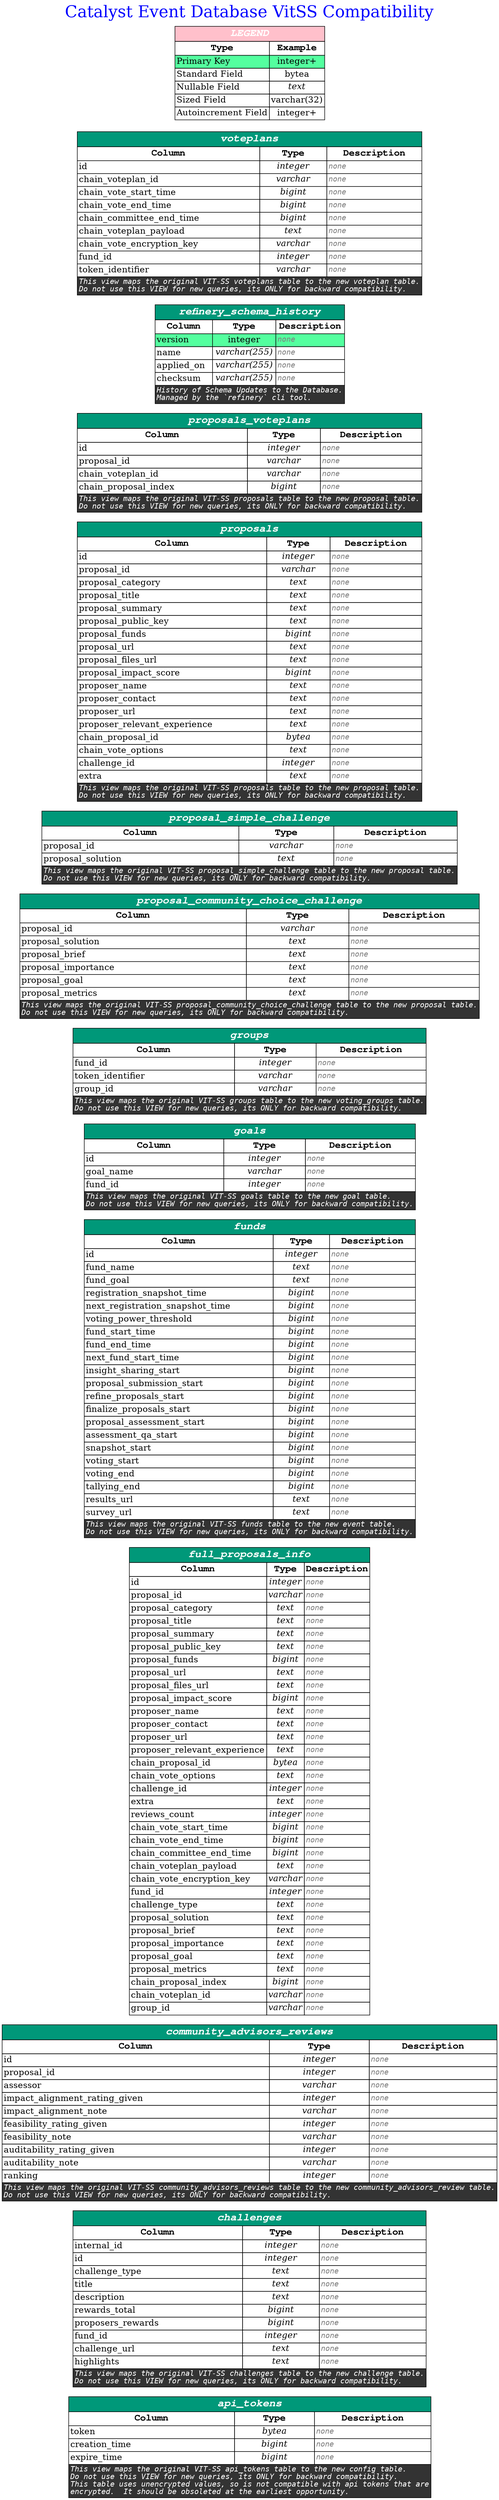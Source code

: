 digraph erd {

    
    label = "Catalyst Event Database VitSS Compatibility"
    labelloc = t
    fontsize = 30
    fontcolor = blue
    

    graph [
        rankdir = "LR"
    ];

    node [
        fontsize = "16"
        shape = "plaintext"
    ];

    edge [
    ];

    
        

    "api_tokens" [shape=plain label=<
        <table border='0' cellborder='1' cellspacing='0' >
            <tr>
                <td colspan='3' bgcolor='#009879' port='__title'><font color='white' face='Courier bold italic' point-size='20'><b>api_tokens</b></font></td>
            </tr>
            <tr>
                <td><font color='black' face='Courier bold' point-size='18' ><b>Column</b></font></td>
                <td><font color='black' face='Courier bold' point-size='18' ><b>Type</b></font></td>
                <td><font color='black' face='Courier bold' point-size='18' ><b>Description</b></font></td>
            </tr>

            
            <tr>
                <td port="token"  align='text'><font>token</font><br align='left'/></td>
                <td   ><font><i>bytea</i></font></td>
                <td port="token_out"  align='text'><font color='grey50' face='Monospace' point-size='14' ><i>none</i><br align="left"/></font></td>
            </tr>
            
            <tr>
                <td port="creation_time"  align='text'><font>creation_time</font><br align='left'/></td>
                <td   ><font><i>bigint</i></font></td>
                <td port="creation_time_out"  align='text'><font color='grey50' face='Monospace' point-size='14' ><i>none</i><br align="left"/></font></td>
            </tr>
            
            <tr>
                <td port="expire_time"  align='text'><font>expire_time</font><br align='left'/></td>
                <td   ><font><i>bigint</i></font></td>
                <td port="expire_time_out"  align='text'><font color='grey50' face='Monospace' point-size='14' ><i>none</i><br align="left"/></font></td>
            </tr>
            

            
            <tr>
                <td colspan='3' bgcolor="grey20" align='text'><font color='white' face='Monospace' point-size='14'><i>This view maps the original VIT-SS api_tokens table to the new config table.<br align='left'/>Do not use this VIEW for new queries, its ONLY for backward compatibility.<br align='left'/>This table uses unencrypted values, so is not compatible with api tokens that are<br align='left'/>encrypted.  It should be obsoleted at the earliest opportunity.</i><br align="left"/></font></td>
            </tr>
            

        </table>
    >];

        
    
        

    "challenges" [shape=plain label=<
        <table border='0' cellborder='1' cellspacing='0' >
            <tr>
                <td colspan='3' bgcolor='#009879' port='__title'><font color='white' face='Courier bold italic' point-size='20'><b>challenges</b></font></td>
            </tr>
            <tr>
                <td><font color='black' face='Courier bold' point-size='18' ><b>Column</b></font></td>
                <td><font color='black' face='Courier bold' point-size='18' ><b>Type</b></font></td>
                <td><font color='black' face='Courier bold' point-size='18' ><b>Description</b></font></td>
            </tr>

            
            <tr>
                <td port="internal_id"  align='text'><font>internal_id</font><br align='left'/></td>
                <td   ><font><i>integer</i></font></td>
                <td port="internal_id_out"  align='text'><font color='grey50' face='Monospace' point-size='14' ><i>none</i><br align="left"/></font></td>
            </tr>
            
            <tr>
                <td port="id"  align='text'><font>id</font><br align='left'/></td>
                <td   ><font><i>integer</i></font></td>
                <td port="id_out"  align='text'><font color='grey50' face='Monospace' point-size='14' ><i>none</i><br align="left"/></font></td>
            </tr>
            
            <tr>
                <td port="challenge_type"  align='text'><font>challenge_type</font><br align='left'/></td>
                <td   ><font><i>text</i></font></td>
                <td port="challenge_type_out"  align='text'><font color='grey50' face='Monospace' point-size='14' ><i>none</i><br align="left"/></font></td>
            </tr>
            
            <tr>
                <td port="title"  align='text'><font>title</font><br align='left'/></td>
                <td   ><font><i>text</i></font></td>
                <td port="title_out"  align='text'><font color='grey50' face='Monospace' point-size='14' ><i>none</i><br align="left"/></font></td>
            </tr>
            
            <tr>
                <td port="description"  align='text'><font>description</font><br align='left'/></td>
                <td   ><font><i>text</i></font></td>
                <td port="description_out"  align='text'><font color='grey50' face='Monospace' point-size='14' ><i>none</i><br align="left"/></font></td>
            </tr>
            
            <tr>
                <td port="rewards_total"  align='text'><font>rewards_total</font><br align='left'/></td>
                <td   ><font><i>bigint</i></font></td>
                <td port="rewards_total_out"  align='text'><font color='grey50' face='Monospace' point-size='14' ><i>none</i><br align="left"/></font></td>
            </tr>
            
            <tr>
                <td port="proposers_rewards"  align='text'><font>proposers_rewards</font><br align='left'/></td>
                <td   ><font><i>bigint</i></font></td>
                <td port="proposers_rewards_out"  align='text'><font color='grey50' face='Monospace' point-size='14' ><i>none</i><br align="left"/></font></td>
            </tr>
            
            <tr>
                <td port="fund_id"  align='text'><font>fund_id</font><br align='left'/></td>
                <td   ><font><i>integer</i></font></td>
                <td port="fund_id_out"  align='text'><font color='grey50' face='Monospace' point-size='14' ><i>none</i><br align="left"/></font></td>
            </tr>
            
            <tr>
                <td port="challenge_url"  align='text'><font>challenge_url</font><br align='left'/></td>
                <td   ><font><i>text</i></font></td>
                <td port="challenge_url_out"  align='text'><font color='grey50' face='Monospace' point-size='14' ><i>none</i><br align="left"/></font></td>
            </tr>
            
            <tr>
                <td port="highlights"  align='text'><font>highlights</font><br align='left'/></td>
                <td   ><font><i>text</i></font></td>
                <td port="highlights_out"  align='text'><font color='grey50' face='Monospace' point-size='14' ><i>none</i><br align="left"/></font></td>
            </tr>
            

            
            <tr>
                <td colspan='3' bgcolor="grey20" align='text'><font color='white' face='Monospace' point-size='14'><i>This view maps the original VIT-SS challenges table to the new challenge table.<br align='left'/>Do not use this VIEW for new queries, its ONLY for backward compatibility.</i><br align="left"/></font></td>
            </tr>
            

        </table>
    >];

        
    
        

    "community_advisors_reviews" [shape=plain label=<
        <table border='0' cellborder='1' cellspacing='0' >
            <tr>
                <td colspan='3' bgcolor='#009879' port='__title'><font color='white' face='Courier bold italic' point-size='20'><b>community_advisors_reviews</b></font></td>
            </tr>
            <tr>
                <td><font color='black' face='Courier bold' point-size='18' ><b>Column</b></font></td>
                <td><font color='black' face='Courier bold' point-size='18' ><b>Type</b></font></td>
                <td><font color='black' face='Courier bold' point-size='18' ><b>Description</b></font></td>
            </tr>

            
            <tr>
                <td port="id"  align='text'><font>id</font><br align='left'/></td>
                <td   ><font><i>integer</i></font></td>
                <td port="id_out"  align='text'><font color='grey50' face='Monospace' point-size='14' ><i>none</i><br align="left"/></font></td>
            </tr>
            
            <tr>
                <td port="proposal_id"  align='text'><font>proposal_id</font><br align='left'/></td>
                <td   ><font><i>integer</i></font></td>
                <td port="proposal_id_out"  align='text'><font color='grey50' face='Monospace' point-size='14' ><i>none</i><br align="left"/></font></td>
            </tr>
            
            <tr>
                <td port="assessor"  align='text'><font>assessor</font><br align='left'/></td>
                <td   ><font><i>varchar</i></font></td>
                <td port="assessor_out"  align='text'><font color='grey50' face='Monospace' point-size='14' ><i>none</i><br align="left"/></font></td>
            </tr>
            
            <tr>
                <td port="impact_alignment_rating_given"  align='text'><font>impact_alignment_rating_given</font><br align='left'/></td>
                <td   ><font><i>integer</i></font></td>
                <td port="impact_alignment_rating_given_out"  align='text'><font color='grey50' face='Monospace' point-size='14' ><i>none</i><br align="left"/></font></td>
            </tr>
            
            <tr>
                <td port="impact_alignment_note"  align='text'><font>impact_alignment_note</font><br align='left'/></td>
                <td   ><font><i>varchar</i></font></td>
                <td port="impact_alignment_note_out"  align='text'><font color='grey50' face='Monospace' point-size='14' ><i>none</i><br align="left"/></font></td>
            </tr>
            
            <tr>
                <td port="feasibility_rating_given"  align='text'><font>feasibility_rating_given</font><br align='left'/></td>
                <td   ><font><i>integer</i></font></td>
                <td port="feasibility_rating_given_out"  align='text'><font color='grey50' face='Monospace' point-size='14' ><i>none</i><br align="left"/></font></td>
            </tr>
            
            <tr>
                <td port="feasibility_note"  align='text'><font>feasibility_note</font><br align='left'/></td>
                <td   ><font><i>varchar</i></font></td>
                <td port="feasibility_note_out"  align='text'><font color='grey50' face='Monospace' point-size='14' ><i>none</i><br align="left"/></font></td>
            </tr>
            
            <tr>
                <td port="auditability_rating_given"  align='text'><font>auditability_rating_given</font><br align='left'/></td>
                <td   ><font><i>integer</i></font></td>
                <td port="auditability_rating_given_out"  align='text'><font color='grey50' face='Monospace' point-size='14' ><i>none</i><br align="left"/></font></td>
            </tr>
            
            <tr>
                <td port="auditability_note"  align='text'><font>auditability_note</font><br align='left'/></td>
                <td   ><font><i>varchar</i></font></td>
                <td port="auditability_note_out"  align='text'><font color='grey50' face='Monospace' point-size='14' ><i>none</i><br align="left"/></font></td>
            </tr>
            
            <tr>
                <td port="ranking"  align='text'><font>ranking</font><br align='left'/></td>
                <td   ><font><i>integer</i></font></td>
                <td port="ranking_out"  align='text'><font color='grey50' face='Monospace' point-size='14' ><i>none</i><br align="left"/></font></td>
            </tr>
            

            
            <tr>
                <td colspan='3' bgcolor="grey20" align='text'><font color='white' face='Monospace' point-size='14'><i>This view maps the original VIT-SS community_advisors_reviews table to the new community_advisors_review table.<br align='left'/>Do not use this VIEW for new queries, its ONLY for backward compatibility.</i><br align="left"/></font></td>
            </tr>
            

        </table>
    >];

        
    
        

    "full_proposals_info" [shape=plain label=<
        <table border='0' cellborder='1' cellspacing='0' >
            <tr>
                <td colspan='3' bgcolor='#009879' port='__title'><font color='white' face='Courier bold italic' point-size='20'><b>full_proposals_info</b></font></td>
            </tr>
            <tr>
                <td><font color='black' face='Courier bold' point-size='18' ><b>Column</b></font></td>
                <td><font color='black' face='Courier bold' point-size='18' ><b>Type</b></font></td>
                <td><font color='black' face='Courier bold' point-size='18' ><b>Description</b></font></td>
            </tr>

            
            <tr>
                <td port="id"  align='text'><font>id</font><br align='left'/></td>
                <td   ><font><i>integer</i></font></td>
                <td port="id_out"  align='text'><font color='grey50' face='Monospace' point-size='14' ><i>none</i><br align="left"/></font></td>
            </tr>
            
            <tr>
                <td port="proposal_id"  align='text'><font>proposal_id</font><br align='left'/></td>
                <td   ><font><i>varchar</i></font></td>
                <td port="proposal_id_out"  align='text'><font color='grey50' face='Monospace' point-size='14' ><i>none</i><br align="left"/></font></td>
            </tr>
            
            <tr>
                <td port="proposal_category"  align='text'><font>proposal_category</font><br align='left'/></td>
                <td   ><font><i>text</i></font></td>
                <td port="proposal_category_out"  align='text'><font color='grey50' face='Monospace' point-size='14' ><i>none</i><br align="left"/></font></td>
            </tr>
            
            <tr>
                <td port="proposal_title"  align='text'><font>proposal_title</font><br align='left'/></td>
                <td   ><font><i>text</i></font></td>
                <td port="proposal_title_out"  align='text'><font color='grey50' face='Monospace' point-size='14' ><i>none</i><br align="left"/></font></td>
            </tr>
            
            <tr>
                <td port="proposal_summary"  align='text'><font>proposal_summary</font><br align='left'/></td>
                <td   ><font><i>text</i></font></td>
                <td port="proposal_summary_out"  align='text'><font color='grey50' face='Monospace' point-size='14' ><i>none</i><br align="left"/></font></td>
            </tr>
            
            <tr>
                <td port="proposal_public_key"  align='text'><font>proposal_public_key</font><br align='left'/></td>
                <td   ><font><i>text</i></font></td>
                <td port="proposal_public_key_out"  align='text'><font color='grey50' face='Monospace' point-size='14' ><i>none</i><br align="left"/></font></td>
            </tr>
            
            <tr>
                <td port="proposal_funds"  align='text'><font>proposal_funds</font><br align='left'/></td>
                <td   ><font><i>bigint</i></font></td>
                <td port="proposal_funds_out"  align='text'><font color='grey50' face='Monospace' point-size='14' ><i>none</i><br align="left"/></font></td>
            </tr>
            
            <tr>
                <td port="proposal_url"  align='text'><font>proposal_url</font><br align='left'/></td>
                <td   ><font><i>text</i></font></td>
                <td port="proposal_url_out"  align='text'><font color='grey50' face='Monospace' point-size='14' ><i>none</i><br align="left"/></font></td>
            </tr>
            
            <tr>
                <td port="proposal_files_url"  align='text'><font>proposal_files_url</font><br align='left'/></td>
                <td   ><font><i>text</i></font></td>
                <td port="proposal_files_url_out"  align='text'><font color='grey50' face='Monospace' point-size='14' ><i>none</i><br align="left"/></font></td>
            </tr>
            
            <tr>
                <td port="proposal_impact_score"  align='text'><font>proposal_impact_score</font><br align='left'/></td>
                <td   ><font><i>bigint</i></font></td>
                <td port="proposal_impact_score_out"  align='text'><font color='grey50' face='Monospace' point-size='14' ><i>none</i><br align="left"/></font></td>
            </tr>
            
            <tr>
                <td port="proposer_name"  align='text'><font>proposer_name</font><br align='left'/></td>
                <td   ><font><i>text</i></font></td>
                <td port="proposer_name_out"  align='text'><font color='grey50' face='Monospace' point-size='14' ><i>none</i><br align="left"/></font></td>
            </tr>
            
            <tr>
                <td port="proposer_contact"  align='text'><font>proposer_contact</font><br align='left'/></td>
                <td   ><font><i>text</i></font></td>
                <td port="proposer_contact_out"  align='text'><font color='grey50' face='Monospace' point-size='14' ><i>none</i><br align="left"/></font></td>
            </tr>
            
            <tr>
                <td port="proposer_url"  align='text'><font>proposer_url</font><br align='left'/></td>
                <td   ><font><i>text</i></font></td>
                <td port="proposer_url_out"  align='text'><font color='grey50' face='Monospace' point-size='14' ><i>none</i><br align="left"/></font></td>
            </tr>
            
            <tr>
                <td port="proposer_relevant_experience"  align='text'><font>proposer_relevant_experience</font><br align='left'/></td>
                <td   ><font><i>text</i></font></td>
                <td port="proposer_relevant_experience_out"  align='text'><font color='grey50' face='Monospace' point-size='14' ><i>none</i><br align="left"/></font></td>
            </tr>
            
            <tr>
                <td port="chain_proposal_id"  align='text'><font>chain_proposal_id</font><br align='left'/></td>
                <td   ><font><i>bytea</i></font></td>
                <td port="chain_proposal_id_out"  align='text'><font color='grey50' face='Monospace' point-size='14' ><i>none</i><br align="left"/></font></td>
            </tr>
            
            <tr>
                <td port="chain_vote_options"  align='text'><font>chain_vote_options</font><br align='left'/></td>
                <td   ><font><i>text</i></font></td>
                <td port="chain_vote_options_out"  align='text'><font color='grey50' face='Monospace' point-size='14' ><i>none</i><br align="left"/></font></td>
            </tr>
            
            <tr>
                <td port="challenge_id"  align='text'><font>challenge_id</font><br align='left'/></td>
                <td   ><font><i>integer</i></font></td>
                <td port="challenge_id_out"  align='text'><font color='grey50' face='Monospace' point-size='14' ><i>none</i><br align="left"/></font></td>
            </tr>
            
            <tr>
                <td port="extra"  align='text'><font>extra</font><br align='left'/></td>
                <td   ><font><i>text</i></font></td>
                <td port="extra_out"  align='text'><font color='grey50' face='Monospace' point-size='14' ><i>none</i><br align="left"/></font></td>
            </tr>
            
            <tr>
                <td port="reviews_count"  align='text'><font>reviews_count</font><br align='left'/></td>
                <td   ><font><i>integer</i></font></td>
                <td port="reviews_count_out"  align='text'><font color='grey50' face='Monospace' point-size='14' ><i>none</i><br align="left"/></font></td>
            </tr>
            
            <tr>
                <td port="chain_vote_start_time"  align='text'><font>chain_vote_start_time</font><br align='left'/></td>
                <td   ><font><i>bigint</i></font></td>
                <td port="chain_vote_start_time_out"  align='text'><font color='grey50' face='Monospace' point-size='14' ><i>none</i><br align="left"/></font></td>
            </tr>
            
            <tr>
                <td port="chain_vote_end_time"  align='text'><font>chain_vote_end_time</font><br align='left'/></td>
                <td   ><font><i>bigint</i></font></td>
                <td port="chain_vote_end_time_out"  align='text'><font color='grey50' face='Monospace' point-size='14' ><i>none</i><br align="left"/></font></td>
            </tr>
            
            <tr>
                <td port="chain_committee_end_time"  align='text'><font>chain_committee_end_time</font><br align='left'/></td>
                <td   ><font><i>bigint</i></font></td>
                <td port="chain_committee_end_time_out"  align='text'><font color='grey50' face='Monospace' point-size='14' ><i>none</i><br align="left"/></font></td>
            </tr>
            
            <tr>
                <td port="chain_voteplan_payload"  align='text'><font>chain_voteplan_payload</font><br align='left'/></td>
                <td   ><font><i>text</i></font></td>
                <td port="chain_voteplan_payload_out"  align='text'><font color='grey50' face='Monospace' point-size='14' ><i>none</i><br align="left"/></font></td>
            </tr>
            
            <tr>
                <td port="chain_vote_encryption_key"  align='text'><font>chain_vote_encryption_key</font><br align='left'/></td>
                <td   ><font><i>varchar</i></font></td>
                <td port="chain_vote_encryption_key_out"  align='text'><font color='grey50' face='Monospace' point-size='14' ><i>none</i><br align="left"/></font></td>
            </tr>
            
            <tr>
                <td port="fund_id"  align='text'><font>fund_id</font><br align='left'/></td>
                <td   ><font><i>integer</i></font></td>
                <td port="fund_id_out"  align='text'><font color='grey50' face='Monospace' point-size='14' ><i>none</i><br align="left"/></font></td>
            </tr>
            
            <tr>
                <td port="challenge_type"  align='text'><font>challenge_type</font><br align='left'/></td>
                <td   ><font><i>text</i></font></td>
                <td port="challenge_type_out"  align='text'><font color='grey50' face='Monospace' point-size='14' ><i>none</i><br align="left"/></font></td>
            </tr>
            
            <tr>
                <td port="proposal_solution"  align='text'><font>proposal_solution</font><br align='left'/></td>
                <td   ><font><i>text</i></font></td>
                <td port="proposal_solution_out"  align='text'><font color='grey50' face='Monospace' point-size='14' ><i>none</i><br align="left"/></font></td>
            </tr>
            
            <tr>
                <td port="proposal_brief"  align='text'><font>proposal_brief</font><br align='left'/></td>
                <td   ><font><i>text</i></font></td>
                <td port="proposal_brief_out"  align='text'><font color='grey50' face='Monospace' point-size='14' ><i>none</i><br align="left"/></font></td>
            </tr>
            
            <tr>
                <td port="proposal_importance"  align='text'><font>proposal_importance</font><br align='left'/></td>
                <td   ><font><i>text</i></font></td>
                <td port="proposal_importance_out"  align='text'><font color='grey50' face='Monospace' point-size='14' ><i>none</i><br align="left"/></font></td>
            </tr>
            
            <tr>
                <td port="proposal_goal"  align='text'><font>proposal_goal</font><br align='left'/></td>
                <td   ><font><i>text</i></font></td>
                <td port="proposal_goal_out"  align='text'><font color='grey50' face='Monospace' point-size='14' ><i>none</i><br align="left"/></font></td>
            </tr>
            
            <tr>
                <td port="proposal_metrics"  align='text'><font>proposal_metrics</font><br align='left'/></td>
                <td   ><font><i>text</i></font></td>
                <td port="proposal_metrics_out"  align='text'><font color='grey50' face='Monospace' point-size='14' ><i>none</i><br align="left"/></font></td>
            </tr>
            
            <tr>
                <td port="chain_proposal_index"  align='text'><font>chain_proposal_index</font><br align='left'/></td>
                <td   ><font><i>bigint</i></font></td>
                <td port="chain_proposal_index_out"  align='text'><font color='grey50' face='Monospace' point-size='14' ><i>none</i><br align="left"/></font></td>
            </tr>
            
            <tr>
                <td port="chain_voteplan_id"  align='text'><font>chain_voteplan_id</font><br align='left'/></td>
                <td   ><font><i>varchar</i></font></td>
                <td port="chain_voteplan_id_out"  align='text'><font color='grey50' face='Monospace' point-size='14' ><i>none</i><br align="left"/></font></td>
            </tr>
            
            <tr>
                <td port="group_id"  align='text'><font>group_id</font><br align='left'/></td>
                <td   ><font><i>varchar</i></font></td>
                <td port="group_id_out"  align='text'><font color='grey50' face='Monospace' point-size='14' ><i>none</i><br align="left"/></font></td>
            </tr>
            

            

        </table>
    >];

        
    
        

    "funds" [shape=plain label=<
        <table border='0' cellborder='1' cellspacing='0' >
            <tr>
                <td colspan='3' bgcolor='#009879' port='__title'><font color='white' face='Courier bold italic' point-size='20'><b>funds</b></font></td>
            </tr>
            <tr>
                <td><font color='black' face='Courier bold' point-size='18' ><b>Column</b></font></td>
                <td><font color='black' face='Courier bold' point-size='18' ><b>Type</b></font></td>
                <td><font color='black' face='Courier bold' point-size='18' ><b>Description</b></font></td>
            </tr>

            
            <tr>
                <td port="id"  align='text'><font>id</font><br align='left'/></td>
                <td   ><font><i>integer</i></font></td>
                <td port="id_out"  align='text'><font color='grey50' face='Monospace' point-size='14' ><i>none</i><br align="left"/></font></td>
            </tr>
            
            <tr>
                <td port="fund_name"  align='text'><font>fund_name</font><br align='left'/></td>
                <td   ><font><i>text</i></font></td>
                <td port="fund_name_out"  align='text'><font color='grey50' face='Monospace' point-size='14' ><i>none</i><br align="left"/></font></td>
            </tr>
            
            <tr>
                <td port="fund_goal"  align='text'><font>fund_goal</font><br align='left'/></td>
                <td   ><font><i>text</i></font></td>
                <td port="fund_goal_out"  align='text'><font color='grey50' face='Monospace' point-size='14' ><i>none</i><br align="left"/></font></td>
            </tr>
            
            <tr>
                <td port="registration_snapshot_time"  align='text'><font>registration_snapshot_time</font><br align='left'/></td>
                <td   ><font><i>bigint</i></font></td>
                <td port="registration_snapshot_time_out"  align='text'><font color='grey50' face='Monospace' point-size='14' ><i>none</i><br align="left"/></font></td>
            </tr>
            
            <tr>
                <td port="next_registration_snapshot_time"  align='text'><font>next_registration_snapshot_time</font><br align='left'/></td>
                <td   ><font><i>bigint</i></font></td>
                <td port="next_registration_snapshot_time_out"  align='text'><font color='grey50' face='Monospace' point-size='14' ><i>none</i><br align="left"/></font></td>
            </tr>
            
            <tr>
                <td port="voting_power_threshold"  align='text'><font>voting_power_threshold</font><br align='left'/></td>
                <td   ><font><i>bigint</i></font></td>
                <td port="voting_power_threshold_out"  align='text'><font color='grey50' face='Monospace' point-size='14' ><i>none</i><br align="left"/></font></td>
            </tr>
            
            <tr>
                <td port="fund_start_time"  align='text'><font>fund_start_time</font><br align='left'/></td>
                <td   ><font><i>bigint</i></font></td>
                <td port="fund_start_time_out"  align='text'><font color='grey50' face='Monospace' point-size='14' ><i>none</i><br align="left"/></font></td>
            </tr>
            
            <tr>
                <td port="fund_end_time"  align='text'><font>fund_end_time</font><br align='left'/></td>
                <td   ><font><i>bigint</i></font></td>
                <td port="fund_end_time_out"  align='text'><font color='grey50' face='Monospace' point-size='14' ><i>none</i><br align="left"/></font></td>
            </tr>
            
            <tr>
                <td port="next_fund_start_time"  align='text'><font>next_fund_start_time</font><br align='left'/></td>
                <td   ><font><i>bigint</i></font></td>
                <td port="next_fund_start_time_out"  align='text'><font color='grey50' face='Monospace' point-size='14' ><i>none</i><br align="left"/></font></td>
            </tr>
            
            <tr>
                <td port="insight_sharing_start"  align='text'><font>insight_sharing_start</font><br align='left'/></td>
                <td   ><font><i>bigint</i></font></td>
                <td port="insight_sharing_start_out"  align='text'><font color='grey50' face='Monospace' point-size='14' ><i>none</i><br align="left"/></font></td>
            </tr>
            
            <tr>
                <td port="proposal_submission_start"  align='text'><font>proposal_submission_start</font><br align='left'/></td>
                <td   ><font><i>bigint</i></font></td>
                <td port="proposal_submission_start_out"  align='text'><font color='grey50' face='Monospace' point-size='14' ><i>none</i><br align="left"/></font></td>
            </tr>
            
            <tr>
                <td port="refine_proposals_start"  align='text'><font>refine_proposals_start</font><br align='left'/></td>
                <td   ><font><i>bigint</i></font></td>
                <td port="refine_proposals_start_out"  align='text'><font color='grey50' face='Monospace' point-size='14' ><i>none</i><br align="left"/></font></td>
            </tr>
            
            <tr>
                <td port="finalize_proposals_start"  align='text'><font>finalize_proposals_start</font><br align='left'/></td>
                <td   ><font><i>bigint</i></font></td>
                <td port="finalize_proposals_start_out"  align='text'><font color='grey50' face='Monospace' point-size='14' ><i>none</i><br align="left"/></font></td>
            </tr>
            
            <tr>
                <td port="proposal_assessment_start"  align='text'><font>proposal_assessment_start</font><br align='left'/></td>
                <td   ><font><i>bigint</i></font></td>
                <td port="proposal_assessment_start_out"  align='text'><font color='grey50' face='Monospace' point-size='14' ><i>none</i><br align="left"/></font></td>
            </tr>
            
            <tr>
                <td port="assessment_qa_start"  align='text'><font>assessment_qa_start</font><br align='left'/></td>
                <td   ><font><i>bigint</i></font></td>
                <td port="assessment_qa_start_out"  align='text'><font color='grey50' face='Monospace' point-size='14' ><i>none</i><br align="left"/></font></td>
            </tr>
            
            <tr>
                <td port="snapshot_start"  align='text'><font>snapshot_start</font><br align='left'/></td>
                <td   ><font><i>bigint</i></font></td>
                <td port="snapshot_start_out"  align='text'><font color='grey50' face='Monospace' point-size='14' ><i>none</i><br align="left"/></font></td>
            </tr>
            
            <tr>
                <td port="voting_start"  align='text'><font>voting_start</font><br align='left'/></td>
                <td   ><font><i>bigint</i></font></td>
                <td port="voting_start_out"  align='text'><font color='grey50' face='Monospace' point-size='14' ><i>none</i><br align="left"/></font></td>
            </tr>
            
            <tr>
                <td port="voting_end"  align='text'><font>voting_end</font><br align='left'/></td>
                <td   ><font><i>bigint</i></font></td>
                <td port="voting_end_out"  align='text'><font color='grey50' face='Monospace' point-size='14' ><i>none</i><br align="left"/></font></td>
            </tr>
            
            <tr>
                <td port="tallying_end"  align='text'><font>tallying_end</font><br align='left'/></td>
                <td   ><font><i>bigint</i></font></td>
                <td port="tallying_end_out"  align='text'><font color='grey50' face='Monospace' point-size='14' ><i>none</i><br align="left"/></font></td>
            </tr>
            
            <tr>
                <td port="results_url"  align='text'><font>results_url</font><br align='left'/></td>
                <td   ><font><i>text</i></font></td>
                <td port="results_url_out"  align='text'><font color='grey50' face='Monospace' point-size='14' ><i>none</i><br align="left"/></font></td>
            </tr>
            
            <tr>
                <td port="survey_url"  align='text'><font>survey_url</font><br align='left'/></td>
                <td   ><font><i>text</i></font></td>
                <td port="survey_url_out"  align='text'><font color='grey50' face='Monospace' point-size='14' ><i>none</i><br align="left"/></font></td>
            </tr>
            

            
            <tr>
                <td colspan='3' bgcolor="grey20" align='text'><font color='white' face='Monospace' point-size='14'><i>This view maps the original VIT-SS funds table to the new event table.<br align='left'/>Do not use this VIEW for new queries, its ONLY for backward compatibility.</i><br align="left"/></font></td>
            </tr>
            

        </table>
    >];

        
    
        

    "goals" [shape=plain label=<
        <table border='0' cellborder='1' cellspacing='0' >
            <tr>
                <td colspan='3' bgcolor='#009879' port='__title'><font color='white' face='Courier bold italic' point-size='20'><b>goals</b></font></td>
            </tr>
            <tr>
                <td><font color='black' face='Courier bold' point-size='18' ><b>Column</b></font></td>
                <td><font color='black' face='Courier bold' point-size='18' ><b>Type</b></font></td>
                <td><font color='black' face='Courier bold' point-size='18' ><b>Description</b></font></td>
            </tr>

            
            <tr>
                <td port="id"  align='text'><font>id</font><br align='left'/></td>
                <td   ><font><i>integer</i></font></td>
                <td port="id_out"  align='text'><font color='grey50' face='Monospace' point-size='14' ><i>none</i><br align="left"/></font></td>
            </tr>
            
            <tr>
                <td port="goal_name"  align='text'><font>goal_name</font><br align='left'/></td>
                <td   ><font><i>varchar</i></font></td>
                <td port="goal_name_out"  align='text'><font color='grey50' face='Monospace' point-size='14' ><i>none</i><br align="left"/></font></td>
            </tr>
            
            <tr>
                <td port="fund_id"  align='text'><font>fund_id</font><br align='left'/></td>
                <td   ><font><i>integer</i></font></td>
                <td port="fund_id_out"  align='text'><font color='grey50' face='Monospace' point-size='14' ><i>none</i><br align="left"/></font></td>
            </tr>
            

            
            <tr>
                <td colspan='3' bgcolor="grey20" align='text'><font color='white' face='Monospace' point-size='14'><i>This view maps the original VIT-SS goals table to the new goal table.<br align='left'/>Do not use this VIEW for new queries, its ONLY for backward compatibility.</i><br align="left"/></font></td>
            </tr>
            

        </table>
    >];

        
    
        

    "groups" [shape=plain label=<
        <table border='0' cellborder='1' cellspacing='0' >
            <tr>
                <td colspan='3' bgcolor='#009879' port='__title'><font color='white' face='Courier bold italic' point-size='20'><b>groups</b></font></td>
            </tr>
            <tr>
                <td><font color='black' face='Courier bold' point-size='18' ><b>Column</b></font></td>
                <td><font color='black' face='Courier bold' point-size='18' ><b>Type</b></font></td>
                <td><font color='black' face='Courier bold' point-size='18' ><b>Description</b></font></td>
            </tr>

            
            <tr>
                <td port="fund_id"  align='text'><font>fund_id</font><br align='left'/></td>
                <td   ><font><i>integer</i></font></td>
                <td port="fund_id_out"  align='text'><font color='grey50' face='Monospace' point-size='14' ><i>none</i><br align="left"/></font></td>
            </tr>
            
            <tr>
                <td port="token_identifier"  align='text'><font>token_identifier</font><br align='left'/></td>
                <td   ><font><i>varchar</i></font></td>
                <td port="token_identifier_out"  align='text'><font color='grey50' face='Monospace' point-size='14' ><i>none</i><br align="left"/></font></td>
            </tr>
            
            <tr>
                <td port="group_id"  align='text'><font>group_id</font><br align='left'/></td>
                <td   ><font><i>varchar</i></font></td>
                <td port="group_id_out"  align='text'><font color='grey50' face='Monospace' point-size='14' ><i>none</i><br align="left"/></font></td>
            </tr>
            

            
            <tr>
                <td colspan='3' bgcolor="grey20" align='text'><font color='white' face='Monospace' point-size='14'><i>This view maps the original VIT-SS groups table to the new voting_groups table.<br align='left'/>Do not use this VIEW for new queries, its ONLY for backward compatibility.</i><br align="left"/></font></td>
            </tr>
            

        </table>
    >];

        
    
        

    "proposal_community_choice_challenge" [shape=plain label=<
        <table border='0' cellborder='1' cellspacing='0' >
            <tr>
                <td colspan='3' bgcolor='#009879' port='__title'><font color='white' face='Courier bold italic' point-size='20'><b>proposal_community_choice_challenge</b></font></td>
            </tr>
            <tr>
                <td><font color='black' face='Courier bold' point-size='18' ><b>Column</b></font></td>
                <td><font color='black' face='Courier bold' point-size='18' ><b>Type</b></font></td>
                <td><font color='black' face='Courier bold' point-size='18' ><b>Description</b></font></td>
            </tr>

            
            <tr>
                <td port="proposal_id"  align='text'><font>proposal_id</font><br align='left'/></td>
                <td   ><font><i>varchar</i></font></td>
                <td port="proposal_id_out"  align='text'><font color='grey50' face='Monospace' point-size='14' ><i>none</i><br align="left"/></font></td>
            </tr>
            
            <tr>
                <td port="proposal_solution"  align='text'><font>proposal_solution</font><br align='left'/></td>
                <td   ><font><i>text</i></font></td>
                <td port="proposal_solution_out"  align='text'><font color='grey50' face='Monospace' point-size='14' ><i>none</i><br align="left"/></font></td>
            </tr>
            
            <tr>
                <td port="proposal_brief"  align='text'><font>proposal_brief</font><br align='left'/></td>
                <td   ><font><i>text</i></font></td>
                <td port="proposal_brief_out"  align='text'><font color='grey50' face='Monospace' point-size='14' ><i>none</i><br align="left"/></font></td>
            </tr>
            
            <tr>
                <td port="proposal_importance"  align='text'><font>proposal_importance</font><br align='left'/></td>
                <td   ><font><i>text</i></font></td>
                <td port="proposal_importance_out"  align='text'><font color='grey50' face='Monospace' point-size='14' ><i>none</i><br align="left"/></font></td>
            </tr>
            
            <tr>
                <td port="proposal_goal"  align='text'><font>proposal_goal</font><br align='left'/></td>
                <td   ><font><i>text</i></font></td>
                <td port="proposal_goal_out"  align='text'><font color='grey50' face='Monospace' point-size='14' ><i>none</i><br align="left"/></font></td>
            </tr>
            
            <tr>
                <td port="proposal_metrics"  align='text'><font>proposal_metrics</font><br align='left'/></td>
                <td   ><font><i>text</i></font></td>
                <td port="proposal_metrics_out"  align='text'><font color='grey50' face='Monospace' point-size='14' ><i>none</i><br align="left"/></font></td>
            </tr>
            

            
            <tr>
                <td colspan='3' bgcolor="grey20" align='text'><font color='white' face='Monospace' point-size='14'><i>This view maps the original VIT-SS proposal_community_choice_challenge table to the new proposal table.<br align='left'/>Do not use this VIEW for new queries, its ONLY for backward compatibility.</i><br align="left"/></font></td>
            </tr>
            

        </table>
    >];

        
    
        

    "proposal_simple_challenge" [shape=plain label=<
        <table border='0' cellborder='1' cellspacing='0' >
            <tr>
                <td colspan='3' bgcolor='#009879' port='__title'><font color='white' face='Courier bold italic' point-size='20'><b>proposal_simple_challenge</b></font></td>
            </tr>
            <tr>
                <td><font color='black' face='Courier bold' point-size='18' ><b>Column</b></font></td>
                <td><font color='black' face='Courier bold' point-size='18' ><b>Type</b></font></td>
                <td><font color='black' face='Courier bold' point-size='18' ><b>Description</b></font></td>
            </tr>

            
            <tr>
                <td port="proposal_id"  align='text'><font>proposal_id</font><br align='left'/></td>
                <td   ><font><i>varchar</i></font></td>
                <td port="proposal_id_out"  align='text'><font color='grey50' face='Monospace' point-size='14' ><i>none</i><br align="left"/></font></td>
            </tr>
            
            <tr>
                <td port="proposal_solution"  align='text'><font>proposal_solution</font><br align='left'/></td>
                <td   ><font><i>text</i></font></td>
                <td port="proposal_solution_out"  align='text'><font color='grey50' face='Monospace' point-size='14' ><i>none</i><br align="left"/></font></td>
            </tr>
            

            
            <tr>
                <td colspan='3' bgcolor="grey20" align='text'><font color='white' face='Monospace' point-size='14'><i>This view maps the original VIT-SS proposal_simple_challenge table to the new proposal table.<br align='left'/>Do not use this VIEW for new queries, its ONLY for backward compatibility.</i><br align="left"/></font></td>
            </tr>
            

        </table>
    >];

        
    
        

    "proposals" [shape=plain label=<
        <table border='0' cellborder='1' cellspacing='0' >
            <tr>
                <td colspan='3' bgcolor='#009879' port='__title'><font color='white' face='Courier bold italic' point-size='20'><b>proposals</b></font></td>
            </tr>
            <tr>
                <td><font color='black' face='Courier bold' point-size='18' ><b>Column</b></font></td>
                <td><font color='black' face='Courier bold' point-size='18' ><b>Type</b></font></td>
                <td><font color='black' face='Courier bold' point-size='18' ><b>Description</b></font></td>
            </tr>

            
            <tr>
                <td port="id"  align='text'><font>id</font><br align='left'/></td>
                <td   ><font><i>integer</i></font></td>
                <td port="id_out"  align='text'><font color='grey50' face='Monospace' point-size='14' ><i>none</i><br align="left"/></font></td>
            </tr>
            
            <tr>
                <td port="proposal_id"  align='text'><font>proposal_id</font><br align='left'/></td>
                <td   ><font><i>varchar</i></font></td>
                <td port="proposal_id_out"  align='text'><font color='grey50' face='Monospace' point-size='14' ><i>none</i><br align="left"/></font></td>
            </tr>
            
            <tr>
                <td port="proposal_category"  align='text'><font>proposal_category</font><br align='left'/></td>
                <td   ><font><i>text</i></font></td>
                <td port="proposal_category_out"  align='text'><font color='grey50' face='Monospace' point-size='14' ><i>none</i><br align="left"/></font></td>
            </tr>
            
            <tr>
                <td port="proposal_title"  align='text'><font>proposal_title</font><br align='left'/></td>
                <td   ><font><i>text</i></font></td>
                <td port="proposal_title_out"  align='text'><font color='grey50' face='Monospace' point-size='14' ><i>none</i><br align="left"/></font></td>
            </tr>
            
            <tr>
                <td port="proposal_summary"  align='text'><font>proposal_summary</font><br align='left'/></td>
                <td   ><font><i>text</i></font></td>
                <td port="proposal_summary_out"  align='text'><font color='grey50' face='Monospace' point-size='14' ><i>none</i><br align="left"/></font></td>
            </tr>
            
            <tr>
                <td port="proposal_public_key"  align='text'><font>proposal_public_key</font><br align='left'/></td>
                <td   ><font><i>text</i></font></td>
                <td port="proposal_public_key_out"  align='text'><font color='grey50' face='Monospace' point-size='14' ><i>none</i><br align="left"/></font></td>
            </tr>
            
            <tr>
                <td port="proposal_funds"  align='text'><font>proposal_funds</font><br align='left'/></td>
                <td   ><font><i>bigint</i></font></td>
                <td port="proposal_funds_out"  align='text'><font color='grey50' face='Monospace' point-size='14' ><i>none</i><br align="left"/></font></td>
            </tr>
            
            <tr>
                <td port="proposal_url"  align='text'><font>proposal_url</font><br align='left'/></td>
                <td   ><font><i>text</i></font></td>
                <td port="proposal_url_out"  align='text'><font color='grey50' face='Monospace' point-size='14' ><i>none</i><br align="left"/></font></td>
            </tr>
            
            <tr>
                <td port="proposal_files_url"  align='text'><font>proposal_files_url</font><br align='left'/></td>
                <td   ><font><i>text</i></font></td>
                <td port="proposal_files_url_out"  align='text'><font color='grey50' face='Monospace' point-size='14' ><i>none</i><br align="left"/></font></td>
            </tr>
            
            <tr>
                <td port="proposal_impact_score"  align='text'><font>proposal_impact_score</font><br align='left'/></td>
                <td   ><font><i>bigint</i></font></td>
                <td port="proposal_impact_score_out"  align='text'><font color='grey50' face='Monospace' point-size='14' ><i>none</i><br align="left"/></font></td>
            </tr>
            
            <tr>
                <td port="proposer_name"  align='text'><font>proposer_name</font><br align='left'/></td>
                <td   ><font><i>text</i></font></td>
                <td port="proposer_name_out"  align='text'><font color='grey50' face='Monospace' point-size='14' ><i>none</i><br align="left"/></font></td>
            </tr>
            
            <tr>
                <td port="proposer_contact"  align='text'><font>proposer_contact</font><br align='left'/></td>
                <td   ><font><i>text</i></font></td>
                <td port="proposer_contact_out"  align='text'><font color='grey50' face='Monospace' point-size='14' ><i>none</i><br align="left"/></font></td>
            </tr>
            
            <tr>
                <td port="proposer_url"  align='text'><font>proposer_url</font><br align='left'/></td>
                <td   ><font><i>text</i></font></td>
                <td port="proposer_url_out"  align='text'><font color='grey50' face='Monospace' point-size='14' ><i>none</i><br align="left"/></font></td>
            </tr>
            
            <tr>
                <td port="proposer_relevant_experience"  align='text'><font>proposer_relevant_experience</font><br align='left'/></td>
                <td   ><font><i>text</i></font></td>
                <td port="proposer_relevant_experience_out"  align='text'><font color='grey50' face='Monospace' point-size='14' ><i>none</i><br align="left"/></font></td>
            </tr>
            
            <tr>
                <td port="chain_proposal_id"  align='text'><font>chain_proposal_id</font><br align='left'/></td>
                <td   ><font><i>bytea</i></font></td>
                <td port="chain_proposal_id_out"  align='text'><font color='grey50' face='Monospace' point-size='14' ><i>none</i><br align="left"/></font></td>
            </tr>
            
            <tr>
                <td port="chain_vote_options"  align='text'><font>chain_vote_options</font><br align='left'/></td>
                <td   ><font><i>text</i></font></td>
                <td port="chain_vote_options_out"  align='text'><font color='grey50' face='Monospace' point-size='14' ><i>none</i><br align="left"/></font></td>
            </tr>
            
            <tr>
                <td port="challenge_id"  align='text'><font>challenge_id</font><br align='left'/></td>
                <td   ><font><i>integer</i></font></td>
                <td port="challenge_id_out"  align='text'><font color='grey50' face='Monospace' point-size='14' ><i>none</i><br align="left"/></font></td>
            </tr>
            
            <tr>
                <td port="extra"  align='text'><font>extra</font><br align='left'/></td>
                <td   ><font><i>text</i></font></td>
                <td port="extra_out"  align='text'><font color='grey50' face='Monospace' point-size='14' ><i>none</i><br align="left"/></font></td>
            </tr>
            

            
            <tr>
                <td colspan='3' bgcolor="grey20" align='text'><font color='white' face='Monospace' point-size='14'><i>This view maps the original VIT-SS proposals table to the new proposal table.<br align='left'/>Do not use this VIEW for new queries, its ONLY for backward compatibility.</i><br align="left"/></font></td>
            </tr>
            

        </table>
    >];

        
    
        

    "proposals_voteplans" [shape=plain label=<
        <table border='0' cellborder='1' cellspacing='0' >
            <tr>
                <td colspan='3' bgcolor='#009879' port='__title'><font color='white' face='Courier bold italic' point-size='20'><b>proposals_voteplans</b></font></td>
            </tr>
            <tr>
                <td><font color='black' face='Courier bold' point-size='18' ><b>Column</b></font></td>
                <td><font color='black' face='Courier bold' point-size='18' ><b>Type</b></font></td>
                <td><font color='black' face='Courier bold' point-size='18' ><b>Description</b></font></td>
            </tr>

            
            <tr>
                <td port="id"  align='text'><font>id</font><br align='left'/></td>
                <td   ><font><i>integer</i></font></td>
                <td port="id_out"  align='text'><font color='grey50' face='Monospace' point-size='14' ><i>none</i><br align="left"/></font></td>
            </tr>
            
            <tr>
                <td port="proposal_id"  align='text'><font>proposal_id</font><br align='left'/></td>
                <td   ><font><i>varchar</i></font></td>
                <td port="proposal_id_out"  align='text'><font color='grey50' face='Monospace' point-size='14' ><i>none</i><br align="left"/></font></td>
            </tr>
            
            <tr>
                <td port="chain_voteplan_id"  align='text'><font>chain_voteplan_id</font><br align='left'/></td>
                <td   ><font><i>varchar</i></font></td>
                <td port="chain_voteplan_id_out"  align='text'><font color='grey50' face='Monospace' point-size='14' ><i>none</i><br align="left"/></font></td>
            </tr>
            
            <tr>
                <td port="chain_proposal_index"  align='text'><font>chain_proposal_index</font><br align='left'/></td>
                <td   ><font><i>bigint</i></font></td>
                <td port="chain_proposal_index_out"  align='text'><font color='grey50' face='Monospace' point-size='14' ><i>none</i><br align="left"/></font></td>
            </tr>
            

            
            <tr>
                <td colspan='3' bgcolor="grey20" align='text'><font color='white' face='Monospace' point-size='14'><i>This view maps the original VIT-SS proposals table to the new proposal table.<br align='left'/>Do not use this VIEW for new queries, its ONLY for backward compatibility.</i><br align="left"/></font></td>
            </tr>
            

        </table>
    >];

        
    
        

    "refinery_schema_history" [shape=plain label=<
        <table border='0' cellborder='1' cellspacing='0' >
            <tr>
                <td colspan='3' bgcolor='#009879' port='__title'><font color='white' face='Courier bold italic' point-size='20'><b>refinery_schema_history</b></font></td>
            </tr>
            <tr>
                <td><font color='black' face='Courier bold' point-size='18' ><b>Column</b></font></td>
                <td><font color='black' face='Courier bold' point-size='18' ><b>Type</b></font></td>
                <td><font color='black' face='Courier bold' point-size='18' ><b>Description</b></font></td>
            </tr>

            
            <tr>
                <td port="version" bgcolor="seagreen1" align='text'><font>version</font><br align='left'/></td>
                <td  bgcolor="seagreen1" ><font>integer</font></td>
                <td port="version_out" bgcolor="seagreen1" align='text'><font color='grey50' face='Monospace' point-size='14' ><i>none</i><br align="left"/></font></td>
            </tr>
            
            <tr>
                <td port="name"  align='text'><font>name</font><br align='left'/></td>
                <td   ><font><i>varchar(255)</i></font></td>
                <td port="name_out"  align='text'><font color='grey50' face='Monospace' point-size='14' ><i>none</i><br align="left"/></font></td>
            </tr>
            
            <tr>
                <td port="applied_on"  align='text'><font>applied_on</font><br align='left'/></td>
                <td   ><font><i>varchar(255)</i></font></td>
                <td port="applied_on_out"  align='text'><font color='grey50' face='Monospace' point-size='14' ><i>none</i><br align="left"/></font></td>
            </tr>
            
            <tr>
                <td port="checksum"  align='text'><font>checksum</font><br align='left'/></td>
                <td   ><font><i>varchar(255)</i></font></td>
                <td port="checksum_out"  align='text'><font color='grey50' face='Monospace' point-size='14' ><i>none</i><br align="left"/></font></td>
            </tr>
            

            
            <tr>
                <td colspan='3' bgcolor="grey20" align='text'><font color='white' face='Monospace' point-size='14'><i>History of Schema Updates to the Database.<br align='left'/>Managed by the `refinery` cli tool.</i><br align="left"/></font></td>
            </tr>
            

        </table>
    >];

        
    
        

    "voteplans" [shape=plain label=<
        <table border='0' cellborder='1' cellspacing='0' >
            <tr>
                <td colspan='3' bgcolor='#009879' port='__title'><font color='white' face='Courier bold italic' point-size='20'><b>voteplans</b></font></td>
            </tr>
            <tr>
                <td><font color='black' face='Courier bold' point-size='18' ><b>Column</b></font></td>
                <td><font color='black' face='Courier bold' point-size='18' ><b>Type</b></font></td>
                <td><font color='black' face='Courier bold' point-size='18' ><b>Description</b></font></td>
            </tr>

            
            <tr>
                <td port="id"  align='text'><font>id</font><br align='left'/></td>
                <td   ><font><i>integer</i></font></td>
                <td port="id_out"  align='text'><font color='grey50' face='Monospace' point-size='14' ><i>none</i><br align="left"/></font></td>
            </tr>
            
            <tr>
                <td port="chain_voteplan_id"  align='text'><font>chain_voteplan_id</font><br align='left'/></td>
                <td   ><font><i>varchar</i></font></td>
                <td port="chain_voteplan_id_out"  align='text'><font color='grey50' face='Monospace' point-size='14' ><i>none</i><br align="left"/></font></td>
            </tr>
            
            <tr>
                <td port="chain_vote_start_time"  align='text'><font>chain_vote_start_time</font><br align='left'/></td>
                <td   ><font><i>bigint</i></font></td>
                <td port="chain_vote_start_time_out"  align='text'><font color='grey50' face='Monospace' point-size='14' ><i>none</i><br align="left"/></font></td>
            </tr>
            
            <tr>
                <td port="chain_vote_end_time"  align='text'><font>chain_vote_end_time</font><br align='left'/></td>
                <td   ><font><i>bigint</i></font></td>
                <td port="chain_vote_end_time_out"  align='text'><font color='grey50' face='Monospace' point-size='14' ><i>none</i><br align="left"/></font></td>
            </tr>
            
            <tr>
                <td port="chain_committee_end_time"  align='text'><font>chain_committee_end_time</font><br align='left'/></td>
                <td   ><font><i>bigint</i></font></td>
                <td port="chain_committee_end_time_out"  align='text'><font color='grey50' face='Monospace' point-size='14' ><i>none</i><br align="left"/></font></td>
            </tr>
            
            <tr>
                <td port="chain_voteplan_payload"  align='text'><font>chain_voteplan_payload</font><br align='left'/></td>
                <td   ><font><i>text</i></font></td>
                <td port="chain_voteplan_payload_out"  align='text'><font color='grey50' face='Monospace' point-size='14' ><i>none</i><br align="left"/></font></td>
            </tr>
            
            <tr>
                <td port="chain_vote_encryption_key"  align='text'><font>chain_vote_encryption_key</font><br align='left'/></td>
                <td   ><font><i>varchar</i></font></td>
                <td port="chain_vote_encryption_key_out"  align='text'><font color='grey50' face='Monospace' point-size='14' ><i>none</i><br align="left"/></font></td>
            </tr>
            
            <tr>
                <td port="fund_id"  align='text'><font>fund_id</font><br align='left'/></td>
                <td   ><font><i>integer</i></font></td>
                <td port="fund_id_out"  align='text'><font color='grey50' face='Monospace' point-size='14' ><i>none</i><br align="left"/></font></td>
            </tr>
            
            <tr>
                <td port="token_identifier"  align='text'><font>token_identifier</font><br align='left'/></td>
                <td   ><font><i>varchar</i></font></td>
                <td port="token_identifier_out"  align='text'><font color='grey50' face='Monospace' point-size='14' ><i>none</i><br align="left"/></font></td>
            </tr>
            

            
            <tr>
                <td colspan='3' bgcolor="grey20" align='text'><font color='white' face='Monospace' point-size='14'><i>This view maps the original VIT-SS voteplans table to the new voteplan table.<br align='left'/>Do not use this VIEW for new queries, its ONLY for backward compatibility.</i><br align="left"/></font></td>
            </tr>
            

        </table>
    >];

        
    

    


    "LEGEND" [label=<
        <table border='0' cellborder='1' cellspacing='0'>
            <tr>
                <td colspan='2' bgcolor='Pink' port='__title'><font color='white' face='Courier bold italic' point-size='20'><b>LEGEND</b></font></td>
            </tr>
            <tr>
                <td><font color='black' face='Courier bold' point-size='18'><b>Type</b></font></td>
                <td><font color='black' face='Courier bold' point-size='18'><b>Example</b></font></td>
            </tr>

            <tr>
                <td align='text' bgcolor="seagreen1" ><font>Primary Key</font><br align='left'/></td>
                <td  bgcolor="seagreen1" ><font>integer+</font></td>
            </tr>


            <tr>
                <td align='text'><font>Standard Field</font><br align='left'/></td>
                <td><font>bytea</font></td>
            </tr>

            <tr>
                <td align='text'><font>Nullable Field</font><br align='left'/></td>
                <td><font><i>text</i></font></td>
            </tr>

            <tr>
                <td align='text'><font>Sized Field</font><br align='left'/></td>
                <td><font>varchar(32)</font></td>
            </tr>

            <tr>
                <td align='text'><font>Autoincrement Field</font><br align='left'/></td>
                <td><font>integer+</font></td>
            </tr>

        </table>
    >];

    


}
